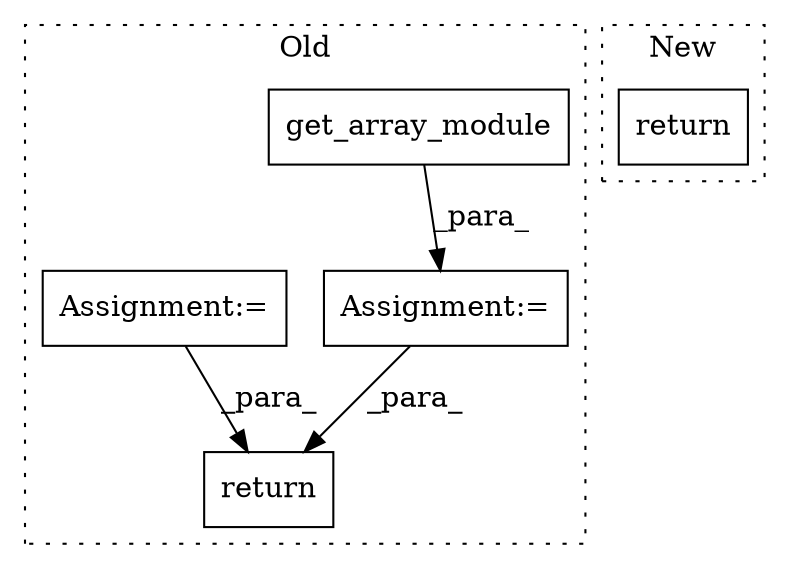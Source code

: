 digraph G {
subgraph cluster0 {
1 [label="get_array_module" a="32" s="656,683" l="17,1" shape="box"];
3 [label="Assignment:=" a="7" s="642" l="1" shape="box"];
4 [label="return" a="41" s="917" l="7" shape="box"];
5 [label="Assignment:=" a="7" s="728" l="1" shape="box"];
label = "Old";
style="dotted";
}
subgraph cluster1 {
2 [label="return" a="41" s="753" l="7" shape="box"];
label = "New";
style="dotted";
}
1 -> 3 [label="_para_"];
3 -> 4 [label="_para_"];
5 -> 4 [label="_para_"];
}
